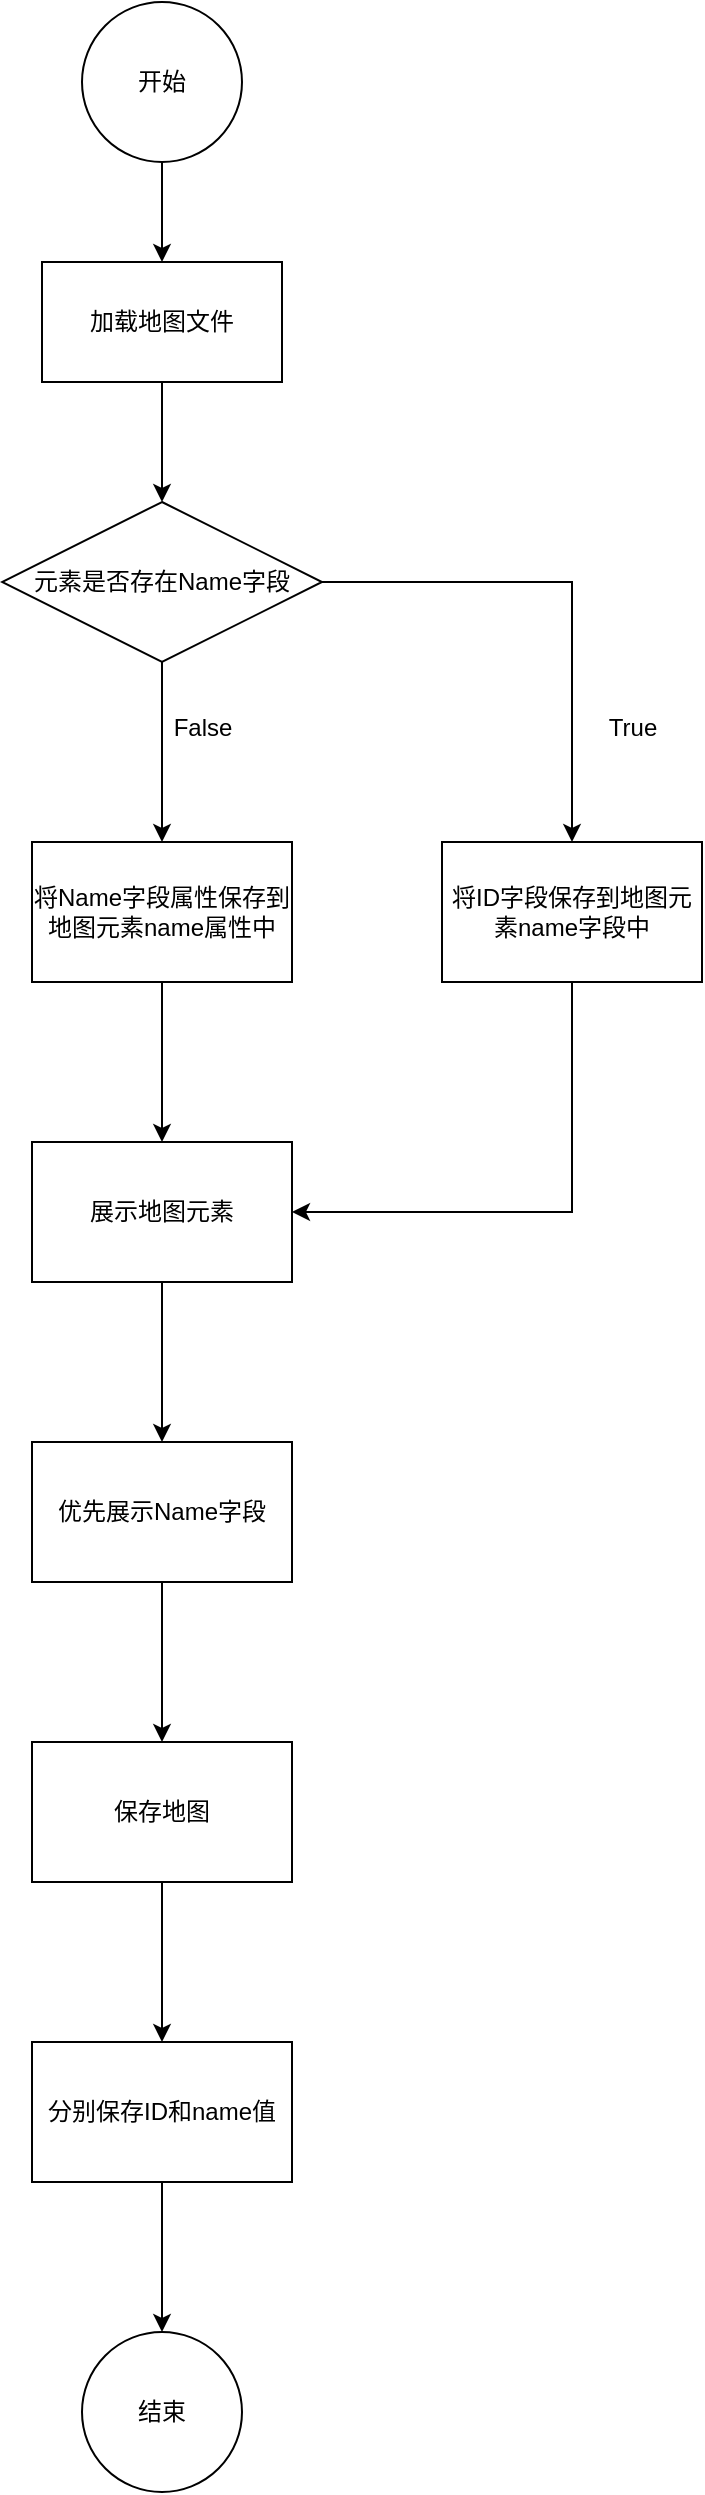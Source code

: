 <mxfile version="24.7.7" pages="2">
  <diagram name="兼容旧地图逻辑" id="xvpl26SNtnul0AfIKjLn">
    <mxGraphModel dx="1136" dy="655" grid="1" gridSize="10" guides="1" tooltips="1" connect="1" arrows="1" fold="1" page="1" pageScale="1" pageWidth="827" pageHeight="1169" math="0" shadow="0">
      <root>
        <mxCell id="0" />
        <mxCell id="1" parent="0" />
        <mxCell id="0mVLWJtBHGWq4rqNhBsn-3" value="" style="edgeStyle=orthogonalEdgeStyle;rounded=0;orthogonalLoop=1;jettySize=auto;html=1;" edge="1" parent="1" source="0mVLWJtBHGWq4rqNhBsn-11" target="0mVLWJtBHGWq4rqNhBsn-2">
          <mxGeometry relative="1" as="geometry" />
        </mxCell>
        <mxCell id="0mVLWJtBHGWq4rqNhBsn-1" value="开始" style="ellipse;whiteSpace=wrap;html=1;aspect=fixed;" vertex="1" parent="1">
          <mxGeometry x="60" y="20" width="80" height="80" as="geometry" />
        </mxCell>
        <mxCell id="0mVLWJtBHGWq4rqNhBsn-5" value="" style="edgeStyle=orthogonalEdgeStyle;rounded=0;orthogonalLoop=1;jettySize=auto;html=1;" edge="1" parent="1" source="0mVLWJtBHGWq4rqNhBsn-2" target="0mVLWJtBHGWq4rqNhBsn-4">
          <mxGeometry relative="1" as="geometry" />
        </mxCell>
        <mxCell id="0mVLWJtBHGWq4rqNhBsn-7" value="" style="edgeStyle=orthogonalEdgeStyle;rounded=0;orthogonalLoop=1;jettySize=auto;html=1;" edge="1" parent="1" source="0mVLWJtBHGWq4rqNhBsn-2" target="0mVLWJtBHGWq4rqNhBsn-6">
          <mxGeometry relative="1" as="geometry" />
        </mxCell>
        <mxCell id="0mVLWJtBHGWq4rqNhBsn-2" value="元素是否存在Name字段" style="rhombus;whiteSpace=wrap;html=1;" vertex="1" parent="1">
          <mxGeometry x="20" y="270" width="160" height="80" as="geometry" />
        </mxCell>
        <mxCell id="0mVLWJtBHGWq4rqNhBsn-15" value="" style="edgeStyle=orthogonalEdgeStyle;rounded=0;orthogonalLoop=1;jettySize=auto;html=1;" edge="1" parent="1" source="0mVLWJtBHGWq4rqNhBsn-4" target="0mVLWJtBHGWq4rqNhBsn-14">
          <mxGeometry relative="1" as="geometry" />
        </mxCell>
        <mxCell id="0mVLWJtBHGWq4rqNhBsn-4" value="将Name字段属性保存到地图元素name属性中" style="whiteSpace=wrap;html=1;" vertex="1" parent="1">
          <mxGeometry x="35" y="440" width="130" height="70" as="geometry" />
        </mxCell>
        <mxCell id="0mVLWJtBHGWq4rqNhBsn-16" style="edgeStyle=orthogonalEdgeStyle;rounded=0;orthogonalLoop=1;jettySize=auto;html=1;exitX=0.5;exitY=1;exitDx=0;exitDy=0;entryX=1;entryY=0.5;entryDx=0;entryDy=0;" edge="1" parent="1" source="0mVLWJtBHGWq4rqNhBsn-6" target="0mVLWJtBHGWq4rqNhBsn-14">
          <mxGeometry relative="1" as="geometry" />
        </mxCell>
        <mxCell id="0mVLWJtBHGWq4rqNhBsn-6" value="将ID字段保存到地图元素name字段中" style="whiteSpace=wrap;html=1;" vertex="1" parent="1">
          <mxGeometry x="240" y="440" width="130" height="70" as="geometry" />
        </mxCell>
        <mxCell id="0mVLWJtBHGWq4rqNhBsn-8" value="False" style="text;html=1;align=center;verticalAlign=middle;resizable=0;points=[];autosize=1;strokeColor=none;fillColor=none;" vertex="1" parent="1">
          <mxGeometry x="95" y="368" width="50" height="30" as="geometry" />
        </mxCell>
        <mxCell id="0mVLWJtBHGWq4rqNhBsn-9" value="True" style="text;html=1;align=center;verticalAlign=middle;resizable=0;points=[];autosize=1;strokeColor=none;fillColor=none;" vertex="1" parent="1">
          <mxGeometry x="310" y="368" width="50" height="30" as="geometry" />
        </mxCell>
        <mxCell id="0mVLWJtBHGWq4rqNhBsn-12" value="" style="edgeStyle=orthogonalEdgeStyle;rounded=0;orthogonalLoop=1;jettySize=auto;html=1;" edge="1" parent="1" source="0mVLWJtBHGWq4rqNhBsn-1" target="0mVLWJtBHGWq4rqNhBsn-11">
          <mxGeometry relative="1" as="geometry">
            <mxPoint x="100" y="120" as="sourcePoint" />
            <mxPoint x="100" y="270" as="targetPoint" />
          </mxGeometry>
        </mxCell>
        <mxCell id="0mVLWJtBHGWq4rqNhBsn-11" value="加载地图文件" style="whiteSpace=wrap;html=1;" vertex="1" parent="1">
          <mxGeometry x="40" y="150" width="120" height="60" as="geometry" />
        </mxCell>
        <mxCell id="0mVLWJtBHGWq4rqNhBsn-18" value="" style="edgeStyle=orthogonalEdgeStyle;rounded=0;orthogonalLoop=1;jettySize=auto;html=1;" edge="1" parent="1" source="0mVLWJtBHGWq4rqNhBsn-14" target="0mVLWJtBHGWq4rqNhBsn-17">
          <mxGeometry relative="1" as="geometry" />
        </mxCell>
        <mxCell id="0mVLWJtBHGWq4rqNhBsn-14" value="展示地图元素" style="whiteSpace=wrap;html=1;" vertex="1" parent="1">
          <mxGeometry x="35" y="590" width="130" height="70" as="geometry" />
        </mxCell>
        <mxCell id="VlWt8vWi1kNDPKvYOk3Q-2" value="" style="edgeStyle=orthogonalEdgeStyle;rounded=0;orthogonalLoop=1;jettySize=auto;html=1;" edge="1" parent="1" source="0mVLWJtBHGWq4rqNhBsn-17" target="VlWt8vWi1kNDPKvYOk3Q-1">
          <mxGeometry relative="1" as="geometry" />
        </mxCell>
        <mxCell id="0mVLWJtBHGWq4rqNhBsn-17" value="优先展示Name字段" style="whiteSpace=wrap;html=1;" vertex="1" parent="1">
          <mxGeometry x="35" y="740" width="130" height="70" as="geometry" />
        </mxCell>
        <mxCell id="VlWt8vWi1kNDPKvYOk3Q-4" value="" style="edgeStyle=orthogonalEdgeStyle;rounded=0;orthogonalLoop=1;jettySize=auto;html=1;" edge="1" parent="1" source="VlWt8vWi1kNDPKvYOk3Q-1" target="VlWt8vWi1kNDPKvYOk3Q-3">
          <mxGeometry relative="1" as="geometry" />
        </mxCell>
        <mxCell id="VlWt8vWi1kNDPKvYOk3Q-1" value="保存地图" style="whiteSpace=wrap;html=1;" vertex="1" parent="1">
          <mxGeometry x="35" y="890" width="130" height="70" as="geometry" />
        </mxCell>
        <mxCell id="VlWt8vWi1kNDPKvYOk3Q-6" value="" style="edgeStyle=orthogonalEdgeStyle;rounded=0;orthogonalLoop=1;jettySize=auto;html=1;" edge="1" parent="1" source="VlWt8vWi1kNDPKvYOk3Q-3" target="VlWt8vWi1kNDPKvYOk3Q-5">
          <mxGeometry relative="1" as="geometry" />
        </mxCell>
        <mxCell id="VlWt8vWi1kNDPKvYOk3Q-3" value="分别保存ID和name值" style="whiteSpace=wrap;html=1;" vertex="1" parent="1">
          <mxGeometry x="35" y="1040" width="130" height="70" as="geometry" />
        </mxCell>
        <mxCell id="VlWt8vWi1kNDPKvYOk3Q-5" value="结束" style="ellipse;whiteSpace=wrap;html=1;" vertex="1" parent="1">
          <mxGeometry x="60" y="1185" width="80" height="80" as="geometry" />
        </mxCell>
      </root>
    </mxGraphModel>
  </diagram>
  <diagram id="t0oiFkgRKFAE2WduGixm" name="兼容新建图工具逻辑">
    <mxGraphModel dx="1363" dy="786" grid="1" gridSize="10" guides="1" tooltips="1" connect="1" arrows="1" fold="1" page="1" pageScale="1" pageWidth="827" pageHeight="1169" math="0" shadow="0">
      <root>
        <mxCell id="0" />
        <mxCell id="1" parent="0" />
        <mxCell id="c8AF4KP7w588mM3A0AQD-2" value="" style="edgeStyle=orthogonalEdgeStyle;rounded=0;orthogonalLoop=1;jettySize=auto;html=1;" edge="1" parent="1" source="5AE7SjxUp83mInxWvdfV-1" target="c8AF4KP7w588mM3A0AQD-1">
          <mxGeometry relative="1" as="geometry" />
        </mxCell>
        <mxCell id="5AE7SjxUp83mInxWvdfV-1" value="开始" style="ellipse;whiteSpace=wrap;html=1;aspect=fixed;" vertex="1" parent="1">
          <mxGeometry x="374" y="120" width="80" height="80" as="geometry" />
        </mxCell>
        <mxCell id="gzWQzHE9C6eQr_B8XggW-4" value="" style="edgeStyle=orthogonalEdgeStyle;rounded=0;orthogonalLoop=1;jettySize=auto;html=1;" edge="1" parent="1" source="c8AF4KP7w588mM3A0AQD-1" target="gzWQzHE9C6eQr_B8XggW-3">
          <mxGeometry relative="1" as="geometry" />
        </mxCell>
        <mxCell id="c8AF4KP7w588mM3A0AQD-1" value="加载地图" style="whiteSpace=wrap;html=1;" vertex="1" parent="1">
          <mxGeometry x="334" y="290" width="160" height="70" as="geometry" />
        </mxCell>
        <mxCell id="gzWQzHE9C6eQr_B8XggW-6" value="" style="edgeStyle=orthogonalEdgeStyle;rounded=0;orthogonalLoop=1;jettySize=auto;html=1;" edge="1" parent="1" source="gzWQzHE9C6eQr_B8XggW-3" target="gzWQzHE9C6eQr_B8XggW-5">
          <mxGeometry relative="1" as="geometry" />
        </mxCell>
        <mxCell id="gzWQzHE9C6eQr_B8XggW-3" value="地图中展示元素属性时，只展示name字段（ID展示唯一性）" style="whiteSpace=wrap;html=1;" vertex="1" parent="1">
          <mxGeometry x="334" y="440" width="160" height="70" as="geometry" />
        </mxCell>
        <mxCell id="gzWQzHE9C6eQr_B8XggW-8" value="" style="edgeStyle=orthogonalEdgeStyle;rounded=0;orthogonalLoop=1;jettySize=auto;html=1;" edge="1" parent="1" source="gzWQzHE9C6eQr_B8XggW-5" target="gzWQzHE9C6eQr_B8XggW-7">
          <mxGeometry relative="1" as="geometry" />
        </mxCell>
        <mxCell id="gzWQzHE9C6eQr_B8XggW-5" value="保存地图" style="whiteSpace=wrap;html=1;" vertex="1" parent="1">
          <mxGeometry x="334" y="590" width="160" height="70" as="geometry" />
        </mxCell>
        <mxCell id="gzWQzHE9C6eQr_B8XggW-7" value="结束" style="ellipse;whiteSpace=wrap;html=1;" vertex="1" parent="1">
          <mxGeometry x="374" y="735" width="80" height="80" as="geometry" />
        </mxCell>
      </root>
    </mxGraphModel>
  </diagram>
</mxfile>
